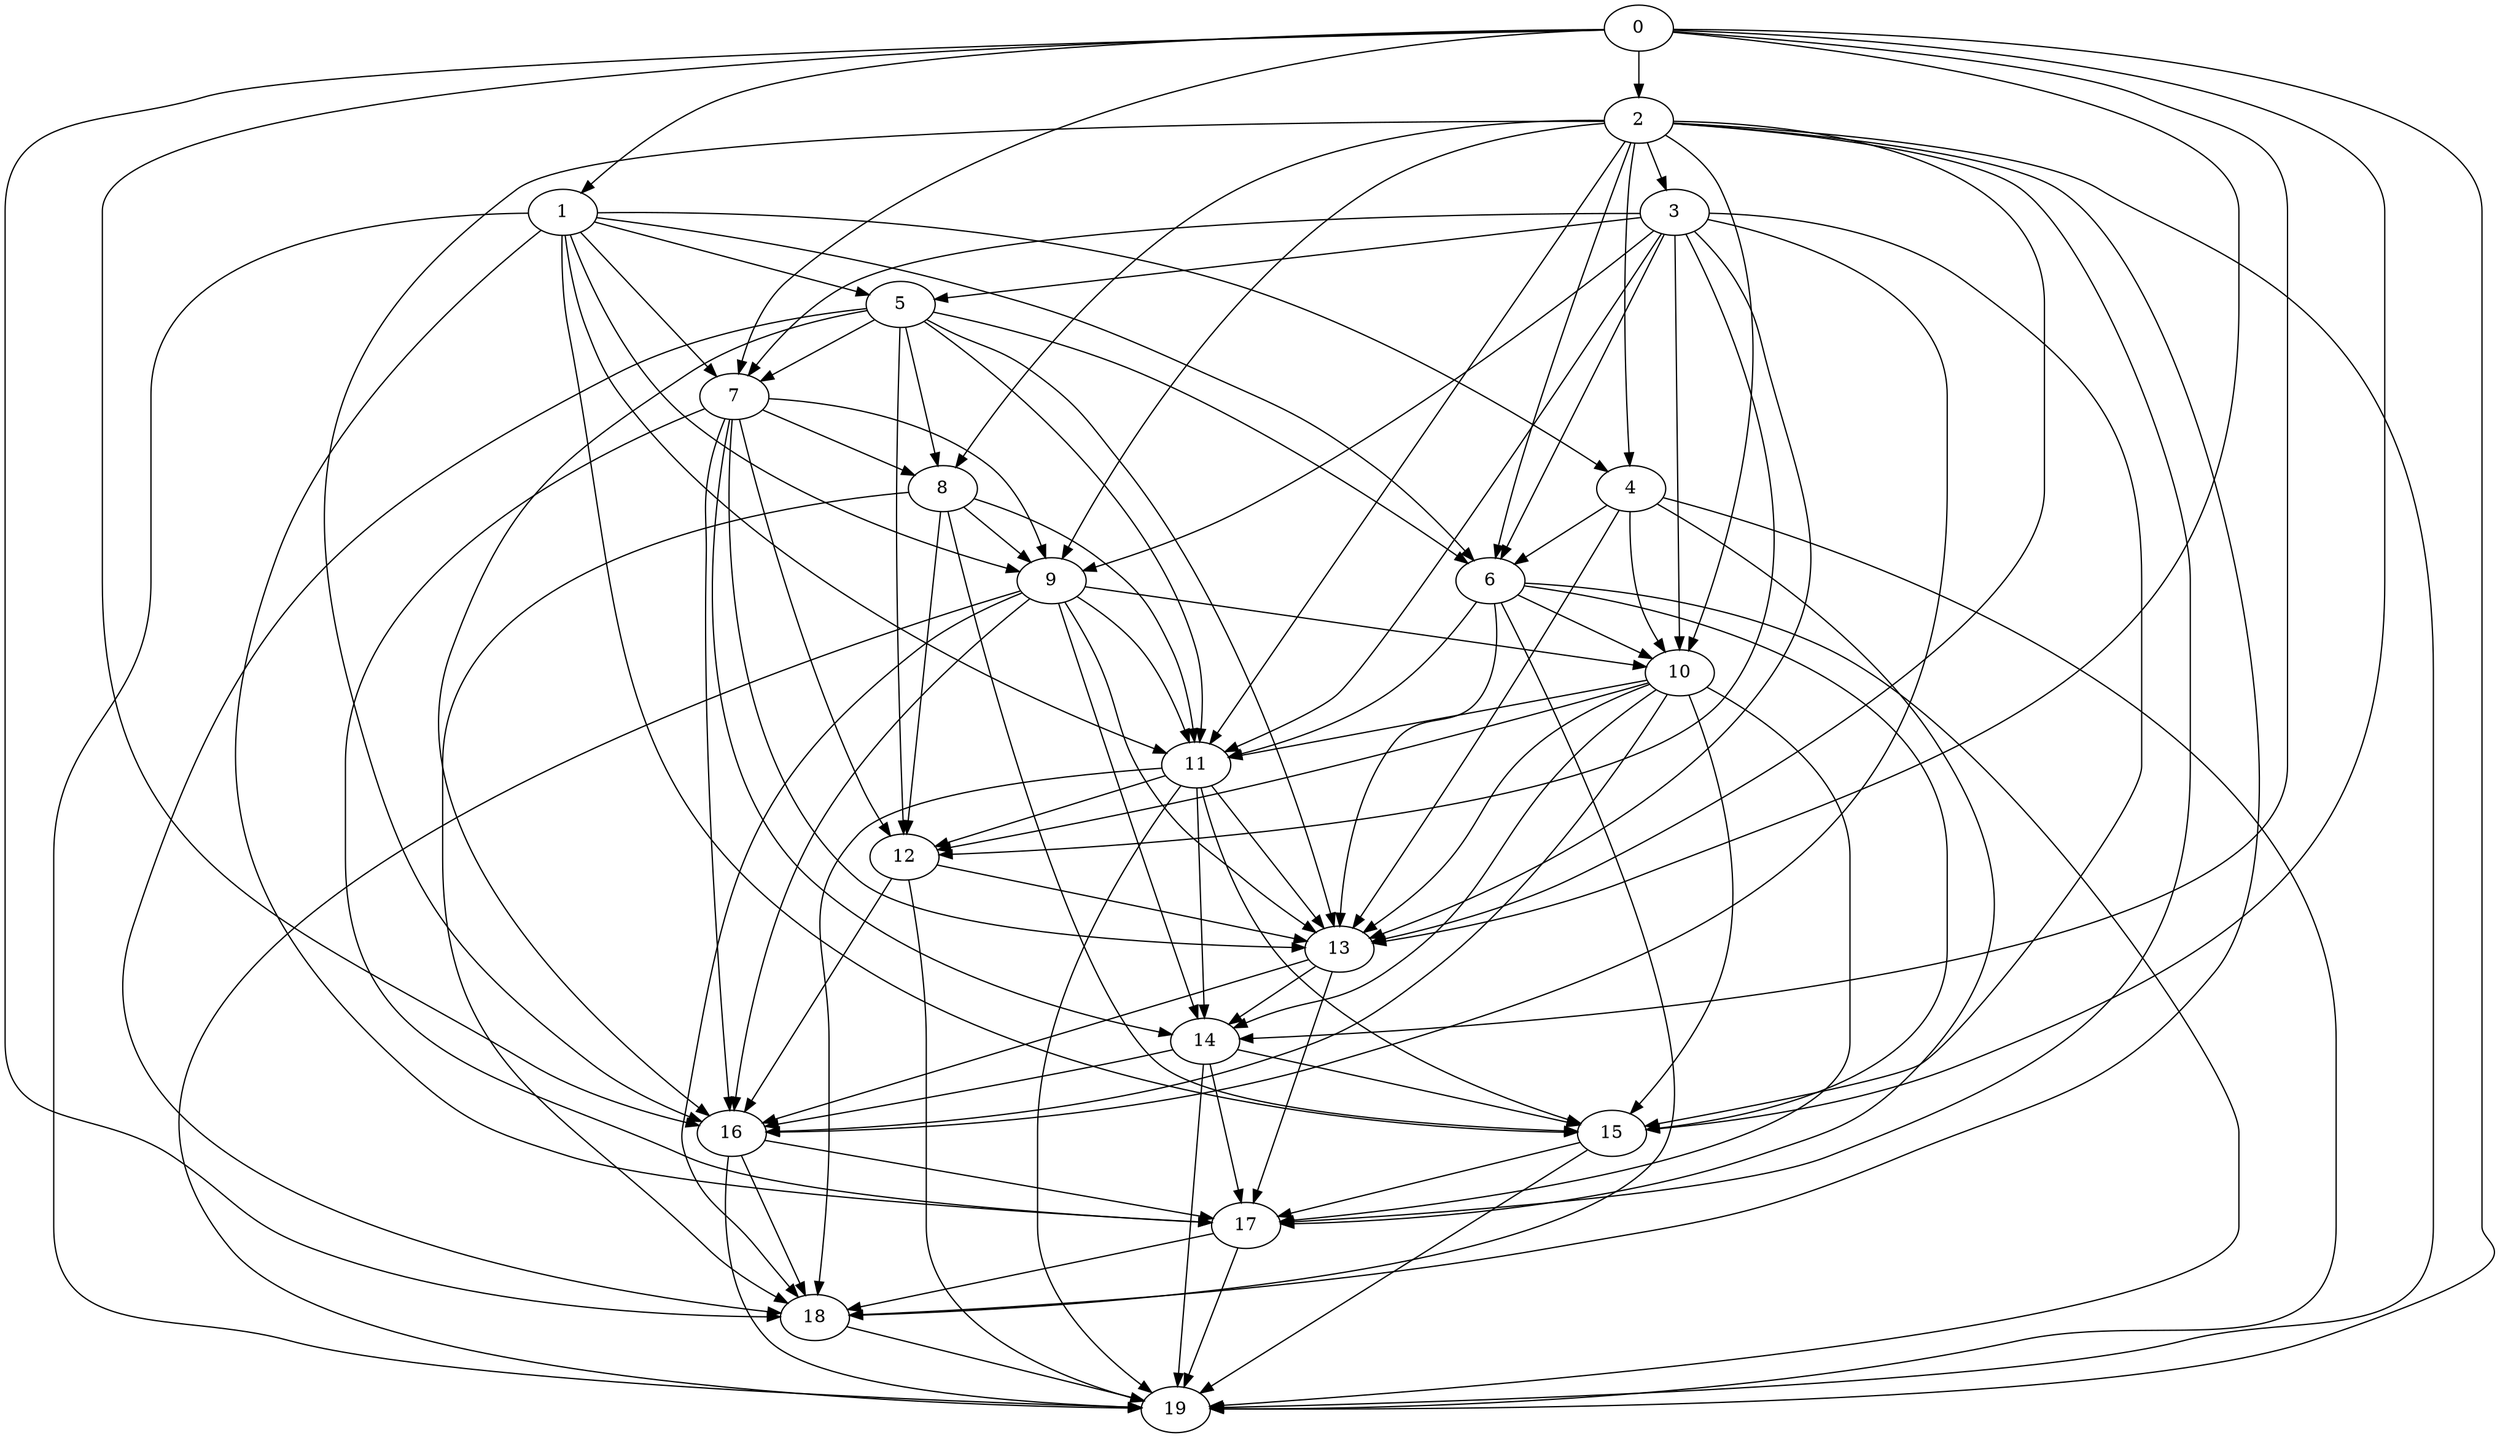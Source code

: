 digraph dag {
	0 -> 1;
	0 -> 2;
	0 -> 7;
	0 -> 13;
	0 -> 14;
	0 -> 15;
	0 -> 16;
	0 -> 18;
	0 -> 19;
	1 -> 4;
	1 -> 5;
	1 -> 6;
	1 -> 7;
	1 -> 9;
	1 -> 11;
	1 -> 15;
	1 -> 17;
	1 -> 19;
	2 -> 3;
	2 -> 4;
	2 -> 6;
	2 -> 8;
	2 -> 9;
	2 -> 10;
	2 -> 11;
	2 -> 13;
	2 -> 16;
	2 -> 17;
	2 -> 18;
	2 -> 19;
	3 -> 5;
	3 -> 6;
	3 -> 7;
	3 -> 9;
	3 -> 10;
	3 -> 11;
	3 -> 12;
	3 -> 13;
	3 -> 15;
	3 -> 16;
	4 -> 6;
	4 -> 10;
	4 -> 13;
	4 -> 17;
	4 -> 19;
	5 -> 6;
	5 -> 7;
	5 -> 8;
	5 -> 11;
	5 -> 12;
	5 -> 13;
	5 -> 16;
	5 -> 18;
	6 -> 10;
	6 -> 11;
	6 -> 13;
	6 -> 15;
	6 -> 18;
	6 -> 19;
	7 -> 8;
	7 -> 9;
	7 -> 12;
	7 -> 13;
	7 -> 14;
	7 -> 16;
	7 -> 17;
	8 -> 9;
	8 -> 11;
	8 -> 12;
	8 -> 15;
	8 -> 18;
	9 -> 10;
	9 -> 11;
	9 -> 13;
	9 -> 14;
	9 -> 16;
	9 -> 18;
	9 -> 19;
	10 -> 11;
	10 -> 12;
	10 -> 13;
	10 -> 14;
	10 -> 15;
	10 -> 16;
	10 -> 17;
	11 -> 12;
	11 -> 13;
	11 -> 14;
	11 -> 15;
	11 -> 18;
	11 -> 19;
	12 -> 13;
	12 -> 16;
	12 -> 19;
	13 -> 14;
	13 -> 16;
	13 -> 17;
	14 -> 15;
	14 -> 16;
	14 -> 17;
	14 -> 19;
	15 -> 17;
	15 -> 19;
	16 -> 17;
	16 -> 18;
	16 -> 19;
	17 -> 18;
	17 -> 19;
	18 -> 19;
}
